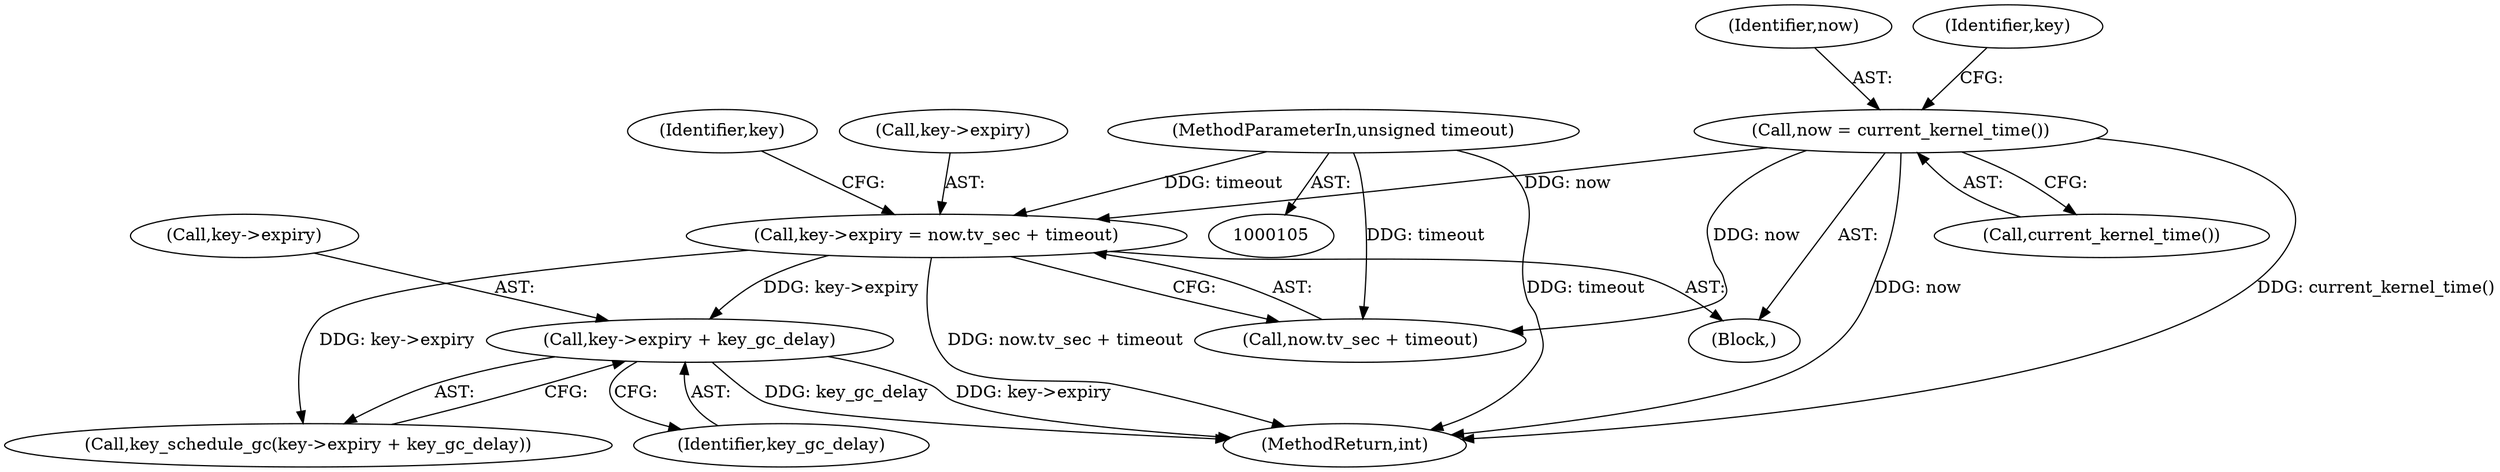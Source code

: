 digraph "0_linux_363b02dab09b3226f3bd1420dad9c72b79a42a76_6@pointer" {
"1000202" [label="(Call,key->expiry + key_gc_delay)"];
"1000192" [label="(Call,key->expiry = now.tv_sec + timeout)"];
"1000189" [label="(Call,now = current_kernel_time())"];
"1000107" [label="(MethodParameterIn,unsigned timeout)"];
"1000192" [label="(Call,key->expiry = now.tv_sec + timeout)"];
"1000189" [label="(Call,now = current_kernel_time())"];
"1000191" [label="(Call,current_kernel_time())"];
"1000201" [label="(Call,key_schedule_gc(key->expiry + key_gc_delay))"];
"1000204" [label="(Identifier,key)"];
"1000107" [label="(MethodParameterIn,unsigned timeout)"];
"1000206" [label="(Identifier,key_gc_delay)"];
"1000202" [label="(Call,key->expiry + key_gc_delay)"];
"1000196" [label="(Call,now.tv_sec + timeout)"];
"1000203" [label="(Call,key->expiry)"];
"1000190" [label="(Identifier,now)"];
"1000194" [label="(Identifier,key)"];
"1000193" [label="(Call,key->expiry)"];
"1000265" [label="(MethodReturn,int)"];
"1000162" [label="(Block,)"];
"1000202" -> "1000201"  [label="AST: "];
"1000202" -> "1000206"  [label="CFG: "];
"1000203" -> "1000202"  [label="AST: "];
"1000206" -> "1000202"  [label="AST: "];
"1000201" -> "1000202"  [label="CFG: "];
"1000202" -> "1000265"  [label="DDG: key_gc_delay"];
"1000202" -> "1000265"  [label="DDG: key->expiry"];
"1000192" -> "1000202"  [label="DDG: key->expiry"];
"1000192" -> "1000162"  [label="AST: "];
"1000192" -> "1000196"  [label="CFG: "];
"1000193" -> "1000192"  [label="AST: "];
"1000196" -> "1000192"  [label="AST: "];
"1000204" -> "1000192"  [label="CFG: "];
"1000192" -> "1000265"  [label="DDG: now.tv_sec + timeout"];
"1000189" -> "1000192"  [label="DDG: now"];
"1000107" -> "1000192"  [label="DDG: timeout"];
"1000192" -> "1000201"  [label="DDG: key->expiry"];
"1000189" -> "1000162"  [label="AST: "];
"1000189" -> "1000191"  [label="CFG: "];
"1000190" -> "1000189"  [label="AST: "];
"1000191" -> "1000189"  [label="AST: "];
"1000194" -> "1000189"  [label="CFG: "];
"1000189" -> "1000265"  [label="DDG: now"];
"1000189" -> "1000265"  [label="DDG: current_kernel_time()"];
"1000189" -> "1000196"  [label="DDG: now"];
"1000107" -> "1000105"  [label="AST: "];
"1000107" -> "1000265"  [label="DDG: timeout"];
"1000107" -> "1000196"  [label="DDG: timeout"];
}
